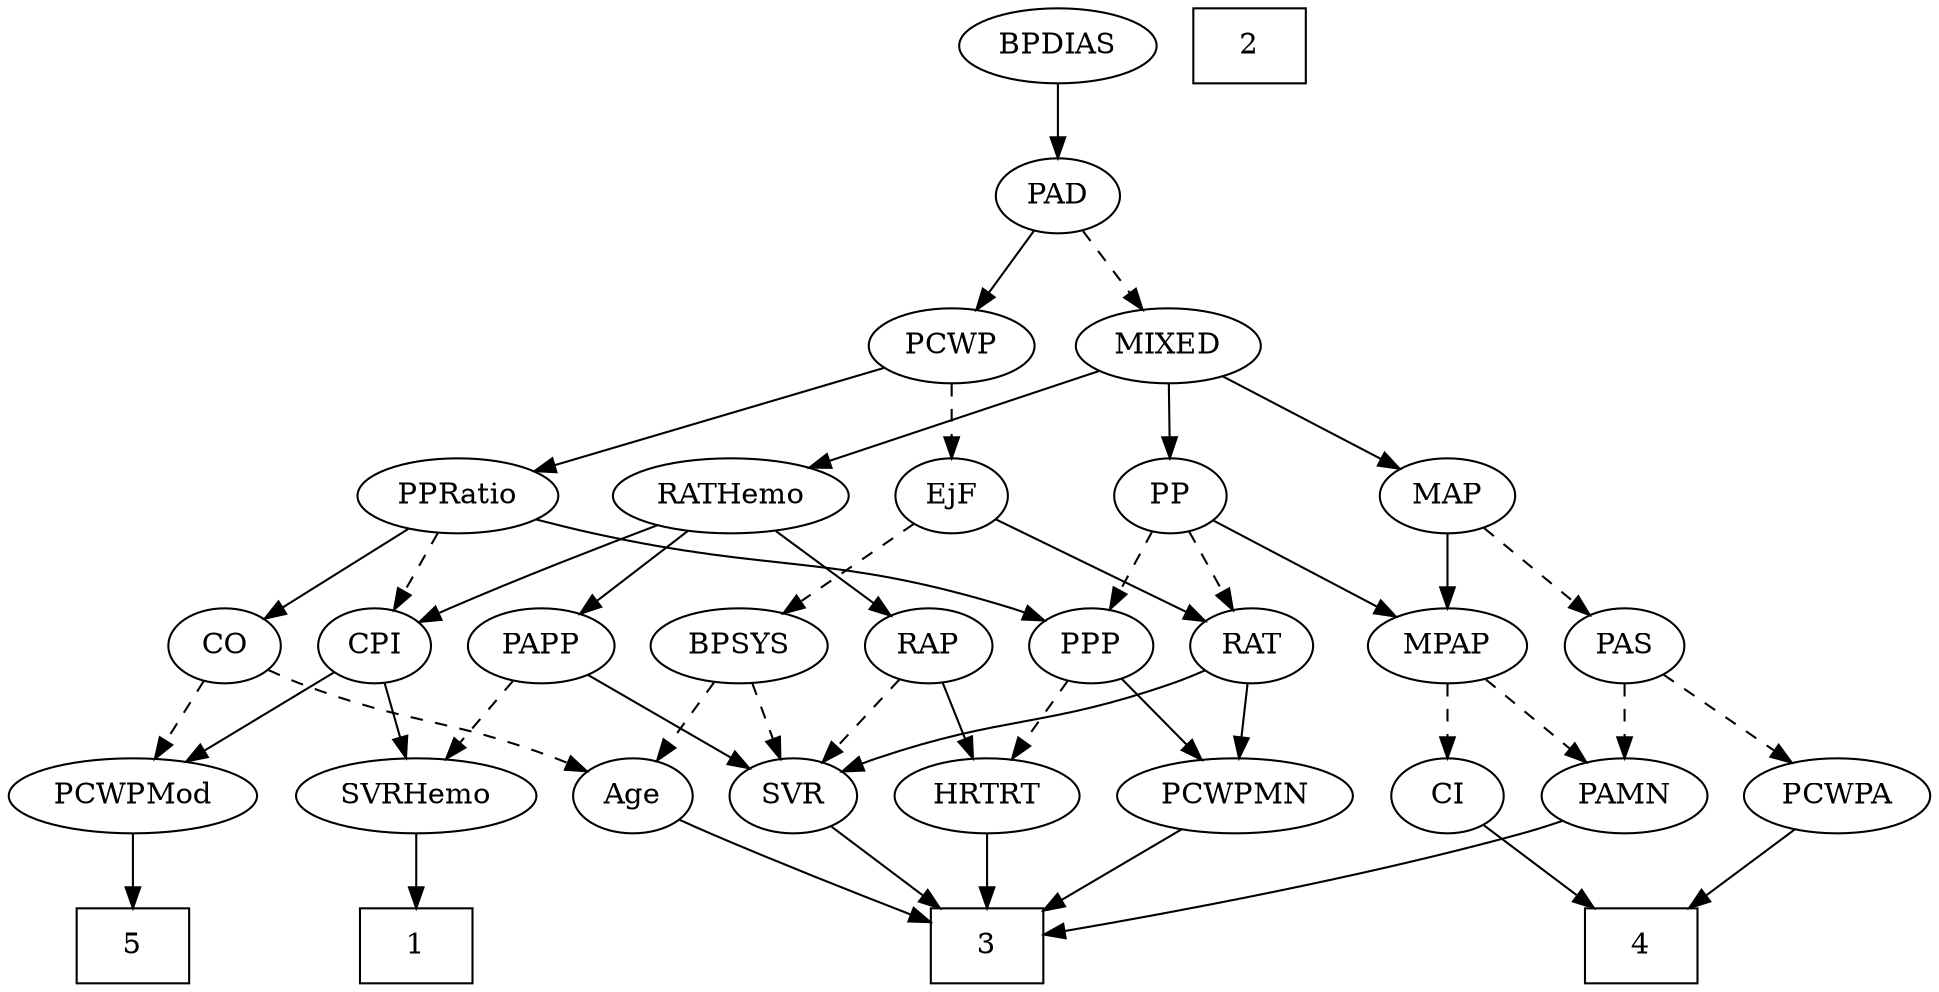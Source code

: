 strict digraph {
	graph [bb="0,0,847.59,468"];
	node [label="\N"];
	1	[height=0.5,
		pos="675.6,18",
		shape=box,
		width=0.75];
	2	[height=0.5,
		pos="453.6,450",
		shape=box,
		width=0.75];
	3	[height=0.5,
		pos="421.6,18",
		shape=box,
		width=0.75];
	4	[height=0.5,
		pos="130.6,18",
		shape=box,
		width=0.75];
	5	[height=0.5,
		pos="795.6,18",
		shape=box,
		width=0.75];
	Age	[height=0.5,
		pos="580.6,90",
		width=0.75];
	Age -> 3	[pos="e,449.07,30.52 559.33,78.811 554.5,76.537 549.38,74.161 544.6,72 515.78,58.994 482.88,44.854 458.36,34.453",
		style=solid];
	EjF	[height=0.5,
		pos="419.6,234",
		width=0.75];
	BPSYS	[height=0.5,
		pos="534.6,162",
		width=1.0471];
	EjF -> BPSYS	[pos="e,512.13,176.68 438.84,221.28 456.45,210.57 482.8,194.53 503.4,181.99",
		style=dashed];
	RAT	[height=0.5,
		pos="305.6,162",
		width=0.75827];
	EjF -> RAT	[pos="e,325.03,174.93 400.26,221.13 382,209.91 354.4,192.97 333.71,180.26",
		style=solid];
	RAP	[height=0.5,
		pos="450.6,162",
		width=0.77632];
	SVR	[height=0.5,
		pos="507.6,90",
		width=0.77632];
	RAP -> SVR	[pos="e,495.25,106.16 462.96,145.81 470.51,136.55 480.3,124.52 488.79,114.09",
		style=dashed];
	HRTRT	[height=0.5,
		pos="421.6,90",
		width=1.1013];
	RAP -> HRTRT	[pos="e,428.62,107.96 443.72,144.41 440.38,136.34 436.27,126.43 432.51,117.35",
		style=solid];
	MIXED	[height=0.5,
		pos="320.6,306",
		width=1.1193];
	RATHemo	[height=0.5,
		pos="563.6,234",
		width=1.3721];
	MIXED -> RATHemo	[pos="e,525.35,245.48 352.55,294.98 360.09,292.65 368.12,290.21 375.6,288 423.06,273.98 477.52,258.71 515.56,248.19",
		style=solid];
	MAP	[height=0.5,
		pos="218.6,234",
		width=0.84854];
	MIXED -> MAP	[pos="e,237.98,248.3 299.46,290.5 284.06,279.92 263.04,265.5 246.29,254.01",
		style=solid];
	PP	[height=0.5,
		pos="308.6,234",
		width=0.75];
	MIXED -> PP	[pos="e,311.53,252.1 317.63,287.7 316.31,279.98 314.72,270.71 313.24,262.11",
		style=solid];
	MPAP	[height=0.5,
		pos="218.6,162",
		width=0.97491];
	PAMN	[height=0.5,
		pos="137.6,90",
		width=1.011];
	MPAP -> PAMN	[pos="e,155.03,106.07 201.42,146.15 190.22,136.48 175.41,123.68 162.88,112.85",
		style=dashed];
	CI	[height=0.5,
		pos="218.6,90",
		width=0.75];
	MPAP -> CI	[pos="e,218.6,108.1 218.6,143.7 218.6,135.98 218.6,126.71 218.6,118.11",
		style=dashed];
	BPSYS -> Age	[pos="e,570.09,106.99 545.5,144.41 551.19,135.74 558.27,124.97 564.58,115.38",
		style=dashed];
	BPSYS -> SVR	[pos="e,514.07,107.79 528.06,144.05 524.98,136.06 521.22,126.33 517.78,117.4",
		style=dashed];
	PAD	[height=0.5,
		pos="366.6,378",
		width=0.79437];
	PAD -> MIXED	[pos="e,331.63,323.8 356.16,361.12 350.56,352.59 343.52,341.89 337.19,332.25",
		style=dashed];
	PCWP	[height=0.5,
		pos="419.6,306",
		width=0.97491];
	PAD -> PCWP	[pos="e,407.5,322.98 378.36,361.46 385.13,352.53 393.77,341.11 401.4,331.04",
		style=solid];
	CO	[height=0.5,
		pos="771.6,162",
		width=0.75];
	CO -> Age	[pos="e,601.69,101.6 750.5,150.4 745.66,148.15 740.5,145.89 735.6,144 684.03,124.15 668.16,127.85 616.6,108 614.76,107.29 612.88,106.53 \
611,105.74",
		style=dashed];
	PCWPMod	[height=0.5,
		pos="795.6,90",
		width=1.4443];
	CO -> PCWPMod	[pos="e,789.67,108.28 777.41,144.05 780.11,136.18 783.38,126.62 786.41,117.79",
		style=dashed];
	PAS	[height=0.5,
		pos="137.6,162",
		width=0.75];
	PAS -> PAMN	[pos="e,137.6,108.1 137.6,143.7 137.6,135.98 137.6,126.71 137.6,118.11",
		style=dashed];
	PCWPA	[height=0.5,
		pos="41.596,90",
		width=1.1555];
	PAS -> PCWPA	[pos="e,62.091,105.94 119.99,148.16 106.07,138.01 86.354,123.64 70.178,111.84",
		style=dashed];
	PAMN -> 3	[pos="e,394.39,23.72 164.99,77.94 170.75,75.814 176.83,73.718 182.6,72 252.84,51.061 336.9,34.281 384.29,25.559",
		style=solid];
	RATHemo -> RAP	[pos="e,470.02,175.03 539.63,218.15 521.82,207.12 497.45,192.03 478.71,180.42",
		style=solid];
	CPI	[height=0.5,
		pos="699.6,162",
		width=0.75];
	RATHemo -> CPI	[pos="e,678.78,173.71 591.12,218.83 613.9,207.11 646.22,190.47 669.65,178.41",
		style=solid];
	PAPP	[height=0.5,
		pos="622.6,162",
		width=0.88464];
	RATHemo -> PAPP	[pos="e,609.52,178.51 577.58,216.41 585.14,207.44 594.6,196.21 602.9,186.37",
		style=solid];
	CPI -> PCWPMod	[pos="e,774.41,106.45 717.2,148.16 730.81,138.24 749.96,124.27 765.93,112.63",
		style=solid];
	SVRHemo	[height=0.5,
		pos="675.6,90",
		width=1.3902];
	CPI -> SVRHemo	[pos="e,681.52,108.28 693.79,144.05 691.09,136.18 687.81,126.62 684.78,117.79",
		style=solid];
	RAT -> SVR	[pos="e,485.92,101.65 326.66,150.33 331.5,148.08 336.67,145.83 341.6,144 397.37,123.22 414.71,128.49 470.6,108 472.49,107.31 474.42,106.56 \
476.35,105.77",
		style=solid];
	PCWPMN	[height=0.5,
		pos="313.6,90",
		width=1.3902];
	RAT -> PCWPMN	[pos="e,311.64,108.1 307.57,143.7 308.46,135.98 309.51,126.71 310.5,118.11",
		style=solid];
	SVR -> 3	[pos="e,442.7,36.18 491.01,75.503 479.62,66.225 464.17,53.656 450.75,42.728",
		style=solid];
	PCWPMod -> 5	[pos="e,795.6,36.104 795.6,71.697 795.6,63.983 795.6,54.712 795.6,46.112",
		style=solid];
	PCWPA -> 4	[pos="e,108.82,36.127 60.908,73.811 72.593,64.621 87.733,52.713 100.91,42.345",
		style=solid];
	PCWPMN -> 3	[pos="e,395.04,36.209 336.77,73.983 351.2,64.628 370.05,52.408 386.32,41.865",
		style=solid];
	SVRHemo -> 1	[pos="e,675.6,36.104 675.6,71.697 675.6,63.983 675.6,54.712 675.6,46.112",
		style=solid];
	BPDIAS	[height=0.5,
		pos="366.6,450",
		width=1.1735];
	BPDIAS -> PAD	[pos="e,366.6,396.1 366.6,431.7 366.6,423.98 366.6,414.71 366.6,406.11",
		style=solid];
	MAP -> MPAP	[pos="e,218.6,180.1 218.6,215.7 218.6,207.98 218.6,198.71 218.6,190.11",
		style=solid];
	MAP -> PAS	[pos="e,153.53,176.77 201.81,218.5 190.07,208.35 174.22,194.65 161.21,183.4",
		style=dashed];
	PP -> MPAP	[pos="e,237.31,177.56 291.67,219.83 278.61,209.68 260.29,195.43 245.27,183.74",
		style=solid];
	PP -> RAT	[pos="e,306.33,180.1 307.85,215.7 307.52,207.98 307.13,198.71 306.76,190.11",
		style=dashed];
	PPP	[height=0.5,
		pos="377.6,162",
		width=0.75];
	PP -> PPP	[pos="e,363.32,177.49 322.89,218.5 332.51,208.73 345.37,195.69 356.21,184.7",
		style=dashed];
	PPP -> PCWPMN	[pos="e,328.49,107.29 364.02,146.15 355.72,137.07 344.9,125.24 335.42,114.87",
		style=solid];
	PPP -> HRTRT	[pos="e,411.04,107.8 387.58,145.12 392.88,136.68 399.53,126.1 405.54,116.55",
		style=dashed];
	PPRatio	[height=0.5,
		pos="695.6,234",
		width=1.1013];
	PPRatio -> CO	[pos="e,756.33,177.07 712.46,217.46 723.12,207.65 737.03,194.83 748.69,184.1",
		style=solid];
	PPRatio -> CPI	[pos="e,698.62,180.1 696.59,215.7 697.03,207.98 697.56,198.71 698.05,190.11",
		style=dashed];
	PPRatio -> PPP	[pos="e,398.15,173.87 661.42,224.74 648.92,221.83 634.65,218.63 621.6,216 529.62,197.49 503.05,208.29 413.6,180 411.67,179.39 409.71,178.7 \
407.76,177.95",
		style=solid];
	PCWP -> EjF	[pos="e,419.6,252.1 419.6,287.7 419.6,279.98 419.6,270.71 419.6,262.11",
		style=dashed];
	PCWP -> PPRatio	[pos="e,661.94,243.54 450.45,297.17 499.58,284.71 595.76,260.32 651.93,246.07",
		style=solid];
	CI -> 4	[pos="e,152.19,36.18 201.63,75.503 189.86,66.138 173.87,53.419 160.04,42.419",
		style=solid];
	PAPP -> SVR	[pos="e,527.12,102.88 601.77,148.32 583.28,137.07 556.1,120.52 535.68,108.1",
		style=solid];
	PAPP -> SVRHemo	[pos="e,662.88,107.8 634.62,145.12 641.14,136.51 649.35,125.67 656.7,115.96",
		style=dashed];
	HRTRT -> 3	[pos="e,421.6,36.104 421.6,71.697 421.6,63.983 421.6,54.712 421.6,46.112",
		style=solid];
}

